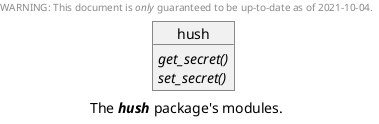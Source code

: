 @startuml

caption The //**hush**// package's modules.

header
WARNING: This document is //only// guaranteed to be up-to-date as of 2021-10-04.
endheader

object hush {
    //get_secret()//
    //set_secret()//
}

object hush.hush {
    get_secret()
    set_secret()
}

object hush.cli {
    main()
    parse_cli_args()
    run_get()
    run_set()
}

object hush.plugin {
    //manager()//
}

object hush.plugin.host {
    manager()
}

object hush.plugin.specs {
    get_secret()
    set_secret()
}

object hush.plugin.builtin {
    pass_get()
    pass_set()
    envvar_get()
    envvar_set()
}

hush --> hush.hush
hush.cli --> hush.hush
hush.hush --> hush.plugin
hush.plugin --> hush.plugin.host
hush.plugin.host --> hush.plugin.specs
hush.plugin.host --> hush.plugin.builtin

@enduml
